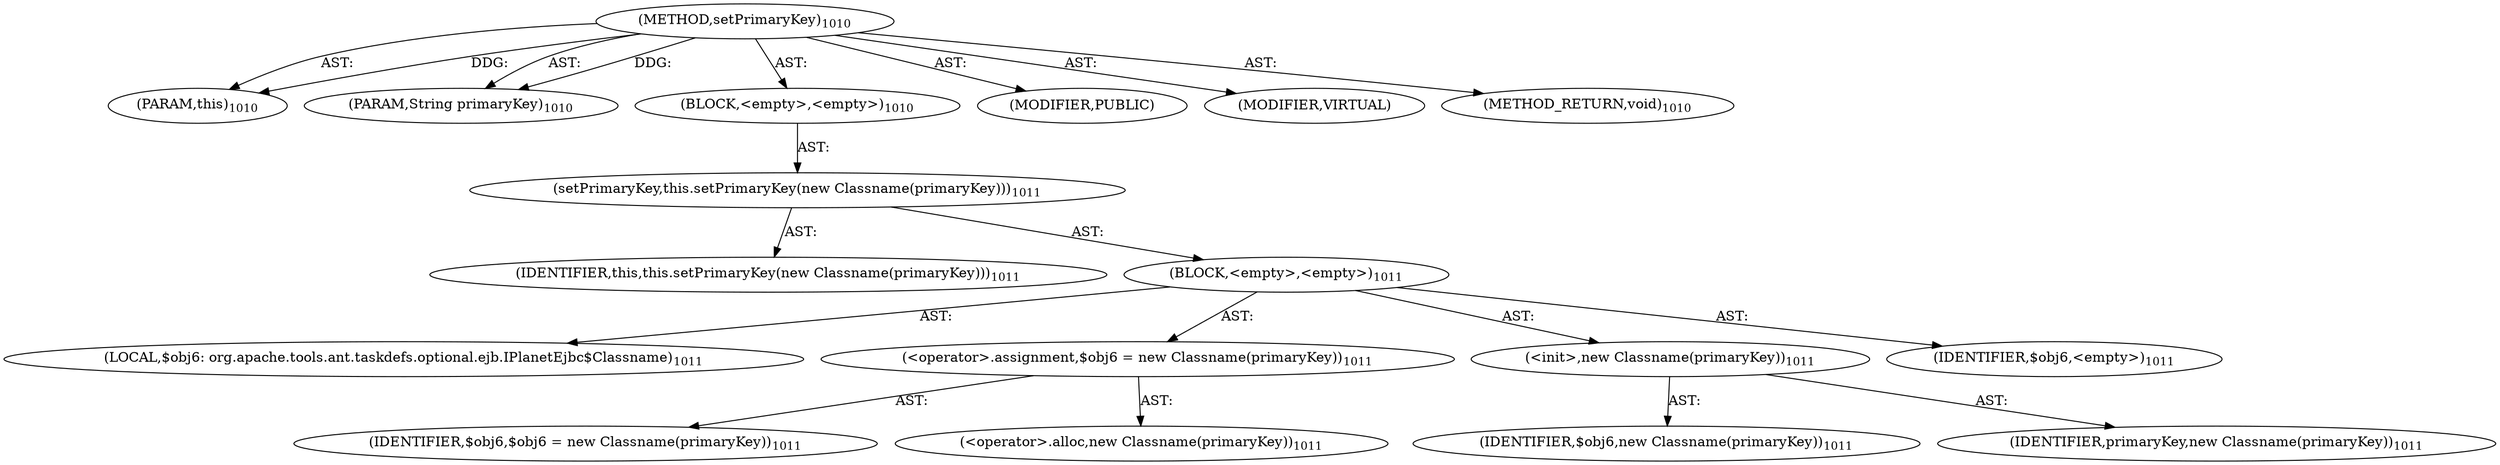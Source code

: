 digraph "setPrimaryKey" {  
"111669149734" [label = <(METHOD,setPrimaryKey)<SUB>1010</SUB>> ]
"115964117010" [label = <(PARAM,this)<SUB>1010</SUB>> ]
"115964117079" [label = <(PARAM,String primaryKey)<SUB>1010</SUB>> ]
"25769803913" [label = <(BLOCK,&lt;empty&gt;,&lt;empty&gt;)<SUB>1010</SUB>> ]
"30064771696" [label = <(setPrimaryKey,this.setPrimaryKey(new Classname(primaryKey)))<SUB>1011</SUB>> ]
"68719476768" [label = <(IDENTIFIER,this,this.setPrimaryKey(new Classname(primaryKey)))<SUB>1011</SUB>> ]
"25769803914" [label = <(BLOCK,&lt;empty&gt;,&lt;empty&gt;)<SUB>1011</SUB>> ]
"94489280561" [label = <(LOCAL,$obj6: org.apache.tools.ant.taskdefs.optional.ejb.IPlanetEjbc$Classname)<SUB>1011</SUB>> ]
"30064771697" [label = <(&lt;operator&gt;.assignment,$obj6 = new Classname(primaryKey))<SUB>1011</SUB>> ]
"68719477238" [label = <(IDENTIFIER,$obj6,$obj6 = new Classname(primaryKey))<SUB>1011</SUB>> ]
"30064771698" [label = <(&lt;operator&gt;.alloc,new Classname(primaryKey))<SUB>1011</SUB>> ]
"30064771699" [label = <(&lt;init&gt;,new Classname(primaryKey))<SUB>1011</SUB>> ]
"68719477239" [label = <(IDENTIFIER,$obj6,new Classname(primaryKey))<SUB>1011</SUB>> ]
"68719477240" [label = <(IDENTIFIER,primaryKey,new Classname(primaryKey))<SUB>1011</SUB>> ]
"68719477241" [label = <(IDENTIFIER,$obj6,&lt;empty&gt;)<SUB>1011</SUB>> ]
"133143986290" [label = <(MODIFIER,PUBLIC)> ]
"133143986291" [label = <(MODIFIER,VIRTUAL)> ]
"128849018918" [label = <(METHOD_RETURN,void)<SUB>1010</SUB>> ]
  "111669149734" -> "115964117010"  [ label = "AST: "] 
  "111669149734" -> "115964117079"  [ label = "AST: "] 
  "111669149734" -> "25769803913"  [ label = "AST: "] 
  "111669149734" -> "133143986290"  [ label = "AST: "] 
  "111669149734" -> "133143986291"  [ label = "AST: "] 
  "111669149734" -> "128849018918"  [ label = "AST: "] 
  "25769803913" -> "30064771696"  [ label = "AST: "] 
  "30064771696" -> "68719476768"  [ label = "AST: "] 
  "30064771696" -> "25769803914"  [ label = "AST: "] 
  "25769803914" -> "94489280561"  [ label = "AST: "] 
  "25769803914" -> "30064771697"  [ label = "AST: "] 
  "25769803914" -> "30064771699"  [ label = "AST: "] 
  "25769803914" -> "68719477241"  [ label = "AST: "] 
  "30064771697" -> "68719477238"  [ label = "AST: "] 
  "30064771697" -> "30064771698"  [ label = "AST: "] 
  "30064771699" -> "68719477239"  [ label = "AST: "] 
  "30064771699" -> "68719477240"  [ label = "AST: "] 
  "111669149734" -> "115964117010"  [ label = "DDG: "] 
  "111669149734" -> "115964117079"  [ label = "DDG: "] 
}
